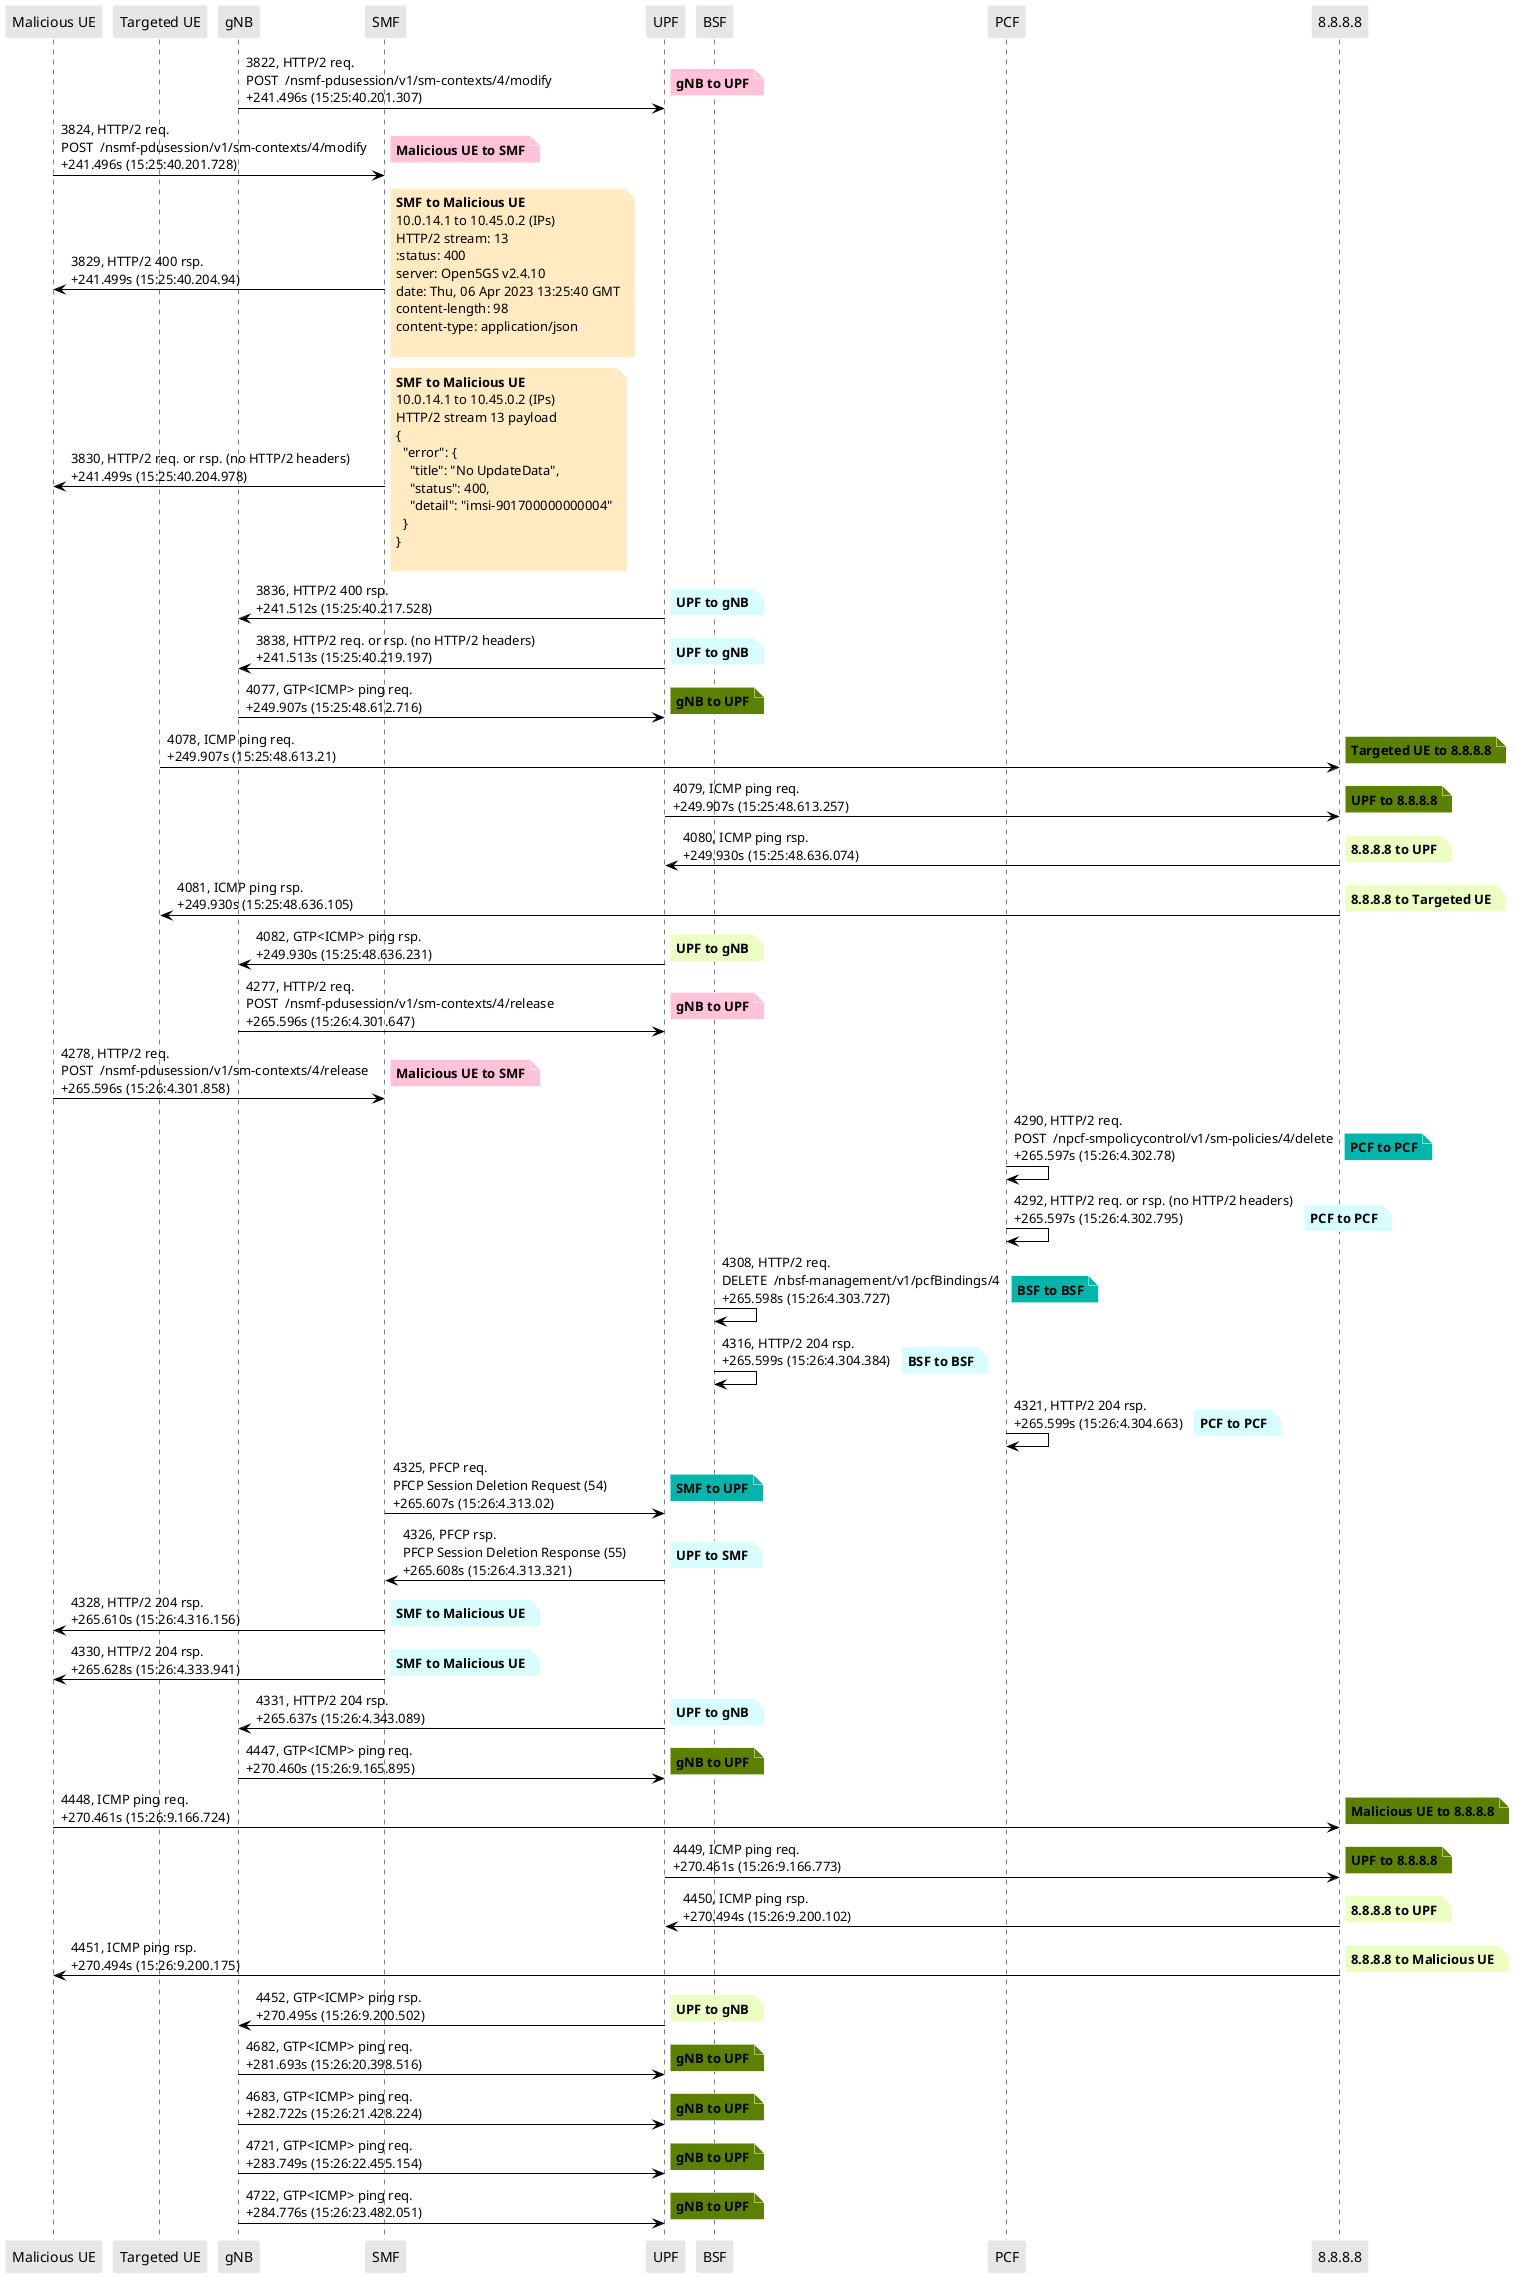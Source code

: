 @startuml
skinparam shadowing false
skinparam NoteBorderColor white
skinparam sequence {
    ArrowColor black
    LifeLineBorderColor black
    LifeLineBackgroundColor black
    ParticipantBorderColor white
    ParticipantBackgroundColor #e6e6e6
}
participant "Malicious UE"
participant "Targeted UE"
participant "gNB"
participant "SMF"
participant "UPF"
participant "BSF"
participant "PCF"
participant "8.8.8.8"


"gNB" -> "UPF": 3822, HTTP/2 req.\nPOST  /nsmf-pdusession/v1/sm-contexts/4/modify\n+241.496s (15:25:40.201.307)

note right #FFC2D9
**gNB to UPF**
end note

"Malicious UE" -> "SMF": 3824, HTTP/2 req.\nPOST  /nsmf-pdusession/v1/sm-contexts/4/modify\n+241.496s (15:25:40.201.728)

note right #FFC2D9
**Malicious UE to SMF**
end note

"SMF" -> "Malicious UE": 3829, HTTP/2 400 rsp.\n+241.499s (15:25:40.204.94)

note right #FFEAC2
**SMF to Malicious UE**
10.0.14.1 to 10.45.0.2 (IPs)
HTTP/2 stream: 13
:status: 400
server: Open5GS v2.4.10
date: Thu, 06 Apr 2023 13:25:40 GMT
content-length: 98
content-type: application/json

end note

"SMF" -> "Malicious UE": 3830, HTTP/2 req. or rsp. (no HTTP/2 headers)\n+241.499s (15:25:40.204.978)

note right #FFEAC2
**SMF to Malicious UE**
10.0.14.1 to 10.45.0.2 (IPs)
HTTP/2 stream 13 payload
{
  "error": {
    "title": "No UpdateData",
    "status": 400,
    "detail": "imsi-901700000000004"
  }
}

end note

"UPF" -> "gNB": 3836, HTTP/2 400 rsp.\n+241.512s (15:25:40.217.528)

note right #D7FEFC
**UPF to gNB**
end note

"UPF" -> "gNB": 3838, HTTP/2 req. or rsp. (no HTTP/2 headers)\n+241.513s (15:25:40.219.197)

note right #D7FEFC
**UPF to gNB**
end note

"gNB" -> "UPF": 4077, GTP<ICMP> ping req.\n+249.907s (15:25:48.612.716)

note right #5C8001
**gNB to UPF**
end note

"Targeted UE" -> "8.8.8.8": 4078, ICMP ping req.\n+249.907s (15:25:48.613.21)

note right #5C8001
**Targeted UE to 8.8.8.8**
end note

"UPF" -> "8.8.8.8": 4079, ICMP ping req.\n+249.907s (15:25:48.613.257)

note right #5C8001
**UPF to 8.8.8.8**
end note

"8.8.8.8" -> "UPF": 4080, ICMP ping rsp.\n+249.930s (15:25:48.636.074)

note right #EDFEC2
**8.8.8.8 to UPF**
end note

"8.8.8.8" -> "Targeted UE": 4081, ICMP ping rsp.\n+249.930s (15:25:48.636.105)

note right #EDFEC2
**8.8.8.8 to Targeted UE**
end note

"UPF" -> "gNB": 4082, GTP<ICMP> ping rsp.\n+249.930s (15:25:48.636.231)

note right #EDFEC2
**UPF to gNB**
end note
"gNB" -> "UPF": 4277, HTTP/2 req.\nPOST  /nsmf-pdusession/v1/sm-contexts/4/release\n+265.596s (15:26:4.301.647)

note right #FFC2D9
**gNB to UPF**
end note

"Malicious UE" -> "SMF": 4278, HTTP/2 req.\nPOST  /nsmf-pdusession/v1/sm-contexts/4/release\n+265.596s (15:26:4.301.858)

note right #FFC2D9
**Malicious UE to SMF**
end note

"PCF" -> "PCF": 4290, HTTP/2 req.\nPOST  /npcf-smpolicycontrol/v1/sm-policies/4/delete\n+265.597s (15:26:4.302.78)

note right #03B5AA
**PCF to PCF**
end note

"PCF" -> "PCF": 4292, HTTP/2 req. or rsp. (no HTTP/2 headers)\n+265.597s (15:26:4.302.795)

note right #D7FEFC
**PCF to PCF**
end note

"BSF" -> "BSF": 4308, HTTP/2 req.\nDELETE  /nbsf-management/v1/pcfBindings/4\n+265.598s (15:26:4.303.727)

note right #03B5AA
**BSF to BSF**
end note

"BSF" -> "BSF": 4316, HTTP/2 204 rsp.\n+265.599s (15:26:4.304.384)

note right #D7FEFC
**BSF to BSF**
end note

"PCF" -> "PCF": 4321, HTTP/2 204 rsp.\n+265.599s (15:26:4.304.663)

note right #D7FEFC
**PCF to PCF**
end note

"SMF" -> "UPF": 4325, PFCP req.\nPFCP Session Deletion Request (54)\n+265.607s (15:26:4.313.02)

note right #03B5AA
**SMF to UPF**
end note

"UPF" -> "SMF": 4326, PFCP rsp.\nPFCP Session Deletion Response (55)\n+265.608s (15:26:4.313.321)

note right #D7FEFC
**UPF to SMF**
end note

"SMF" -> "Malicious UE": 4328, HTTP/2 204 rsp.\n+265.610s (15:26:4.316.156)

note right #D7FEFC
**SMF to Malicious UE**
end note

"SMF" -> "Malicious UE": 4330, HTTP/2 204 rsp.\n+265.628s (15:26:4.333.941)

note right #D7FEFC
**SMF to Malicious UE**
end note

"UPF" -> "gNB": 4331, HTTP/2 204 rsp.\n+265.637s (15:26:4.343.089)

note right #D7FEFC
**UPF to gNB**
end note

"gNB" -> "UPF": 4447, GTP<ICMP> ping req.\n+270.460s (15:26:9.165.895)

note right #5C8001
**gNB to UPF**
end note

"Malicious UE" -> "8.8.8.8": 4448, ICMP ping req.\n+270.461s (15:26:9.166.724)

note right #5C8001
**Malicious UE to 8.8.8.8**
end note

"UPF" -> "8.8.8.8": 4449, ICMP ping req.\n+270.461s (15:26:9.166.773)

note right #5C8001
**UPF to 8.8.8.8**
end note

"8.8.8.8" -> "UPF": 4450, ICMP ping rsp.\n+270.494s (15:26:9.200.102)

note right #EDFEC2
**8.8.8.8 to UPF**
end note

"8.8.8.8" -> "Malicious UE": 4451, ICMP ping rsp.\n+270.494s (15:26:9.200.175)

note right #EDFEC2
**8.8.8.8 to Malicious UE**
end note

"UPF" -> "gNB": 4452, GTP<ICMP> ping rsp.\n+270.495s (15:26:9.200.502)

note right #EDFEC2
**UPF to gNB**
end note

"gNB" -> "UPF": 4682, GTP<ICMP> ping req.\n+281.693s (15:26:20.398.516)

note right #5C8001
**gNB to UPF**
end note

"gNB" -> "UPF": 4683, GTP<ICMP> ping req.\n+282.722s (15:26:21.428.224)

note right #5C8001
**gNB to UPF**
end note

"gNB" -> "UPF": 4721, GTP<ICMP> ping req.\n+283.749s (15:26:22.455.154)

note right #5C8001
**gNB to UPF**
end note

"gNB" -> "UPF": 4722, GTP<ICMP> ping req.\n+284.776s (15:26:23.482.051)

note right #5C8001
**gNB to UPF**
end note

@enduml
